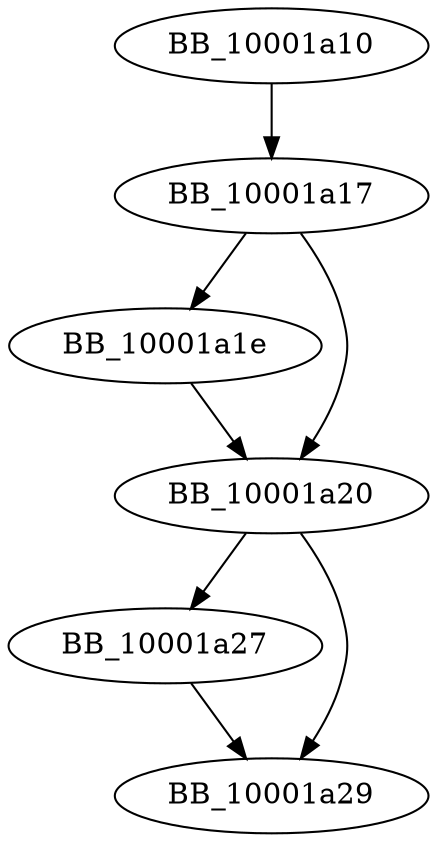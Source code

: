 DiGraph sub_10001A10{
BB_10001a10->BB_10001a17
BB_10001a17->BB_10001a1e
BB_10001a17->BB_10001a20
BB_10001a1e->BB_10001a20
BB_10001a20->BB_10001a27
BB_10001a20->BB_10001a29
BB_10001a27->BB_10001a29
}

